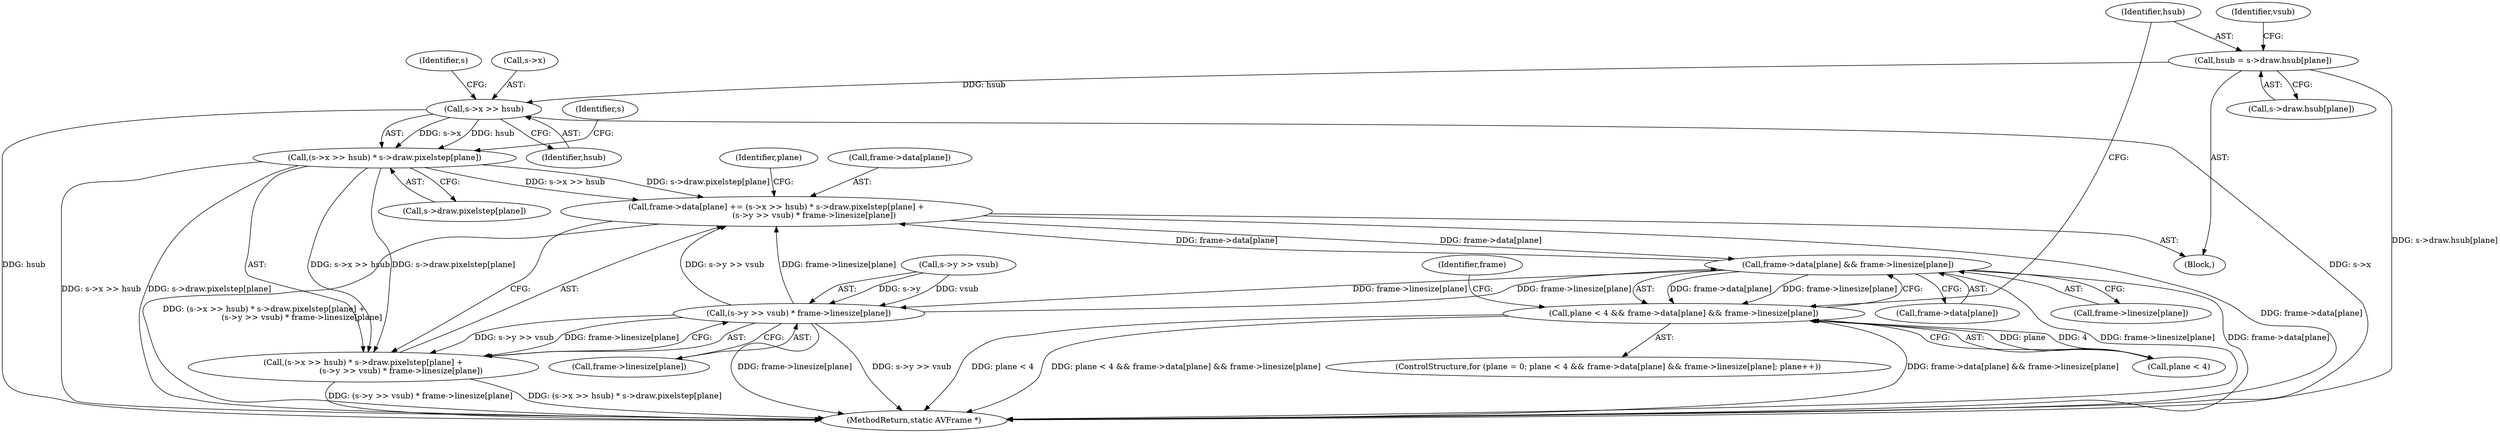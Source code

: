 digraph "0_FFmpeg_e43a0a232dbf6d3c161823c2e07c52e76227a1bc_8@pointer" {
"1000181" [label="(Call,hsub = s->draw.hsub[plane])"];
"1000208" [label="(Call,s->x >> hsub)"];
"1000207" [label="(Call,(s->x >> hsub) * s->draw.pixelstep[plane])"];
"1000200" [label="(Call,frame->data[plane] += (s->x >> hsub) * s->draw.pixelstep[plane] +\n                              (s->y >> vsub) * frame->linesize[plane])"];
"1000166" [label="(Call,frame->data[plane] && frame->linesize[plane])"];
"1000162" [label="(Call,plane < 4 && frame->data[plane] && frame->linesize[plane])"];
"1000220" [label="(Call,(s->y >> vsub) * frame->linesize[plane])"];
"1000206" [label="(Call,(s->x >> hsub) * s->draw.pixelstep[plane] +\n                              (s->y >> vsub) * frame->linesize[plane])"];
"1000226" [label="(Call,frame->linesize[plane])"];
"1000167" [label="(Call,frame->data[plane])"];
"1000183" [label="(Call,s->draw.hsub[plane])"];
"1000179" [label="(Block,)"];
"1000213" [label="(Call,s->draw.pixelstep[plane])"];
"1000233" [label="(MethodReturn,static AVFrame *)"];
"1000223" [label="(Identifier,s)"];
"1000221" [label="(Call,s->y >> vsub)"];
"1000172" [label="(Call,frame->linesize[plane])"];
"1000201" [label="(Call,frame->data[plane])"];
"1000163" [label="(Call,plane < 4)"];
"1000220" [label="(Call,(s->y >> vsub) * frame->linesize[plane])"];
"1000162" [label="(Call,plane < 4 && frame->data[plane] && frame->linesize[plane])"];
"1000181" [label="(Call,hsub = s->draw.hsub[plane])"];
"1000166" [label="(Call,frame->data[plane] && frame->linesize[plane])"];
"1000206" [label="(Call,(s->x >> hsub) * s->draw.pixelstep[plane] +\n                              (s->y >> vsub) * frame->linesize[plane])"];
"1000158" [label="(ControlStructure,for (plane = 0; plane < 4 && frame->data[plane] && frame->linesize[plane]; plane++))"];
"1000209" [label="(Call,s->x)"];
"1000212" [label="(Identifier,hsub)"];
"1000200" [label="(Call,frame->data[plane] += (s->x >> hsub) * s->draw.pixelstep[plane] +\n                              (s->y >> vsub) * frame->linesize[plane])"];
"1000192" [label="(Identifier,vsub)"];
"1000178" [label="(Identifier,plane)"];
"1000208" [label="(Call,s->x >> hsub)"];
"1000207" [label="(Call,(s->x >> hsub) * s->draw.pixelstep[plane])"];
"1000232" [label="(Identifier,frame)"];
"1000182" [label="(Identifier,hsub)"];
"1000216" [label="(Identifier,s)"];
"1000181" -> "1000179"  [label="AST: "];
"1000181" -> "1000183"  [label="CFG: "];
"1000182" -> "1000181"  [label="AST: "];
"1000183" -> "1000181"  [label="AST: "];
"1000192" -> "1000181"  [label="CFG: "];
"1000181" -> "1000233"  [label="DDG: s->draw.hsub[plane]"];
"1000181" -> "1000208"  [label="DDG: hsub"];
"1000208" -> "1000207"  [label="AST: "];
"1000208" -> "1000212"  [label="CFG: "];
"1000209" -> "1000208"  [label="AST: "];
"1000212" -> "1000208"  [label="AST: "];
"1000216" -> "1000208"  [label="CFG: "];
"1000208" -> "1000233"  [label="DDG: s->x"];
"1000208" -> "1000233"  [label="DDG: hsub"];
"1000208" -> "1000207"  [label="DDG: s->x"];
"1000208" -> "1000207"  [label="DDG: hsub"];
"1000207" -> "1000206"  [label="AST: "];
"1000207" -> "1000213"  [label="CFG: "];
"1000213" -> "1000207"  [label="AST: "];
"1000223" -> "1000207"  [label="CFG: "];
"1000207" -> "1000233"  [label="DDG: s->x >> hsub"];
"1000207" -> "1000233"  [label="DDG: s->draw.pixelstep[plane]"];
"1000207" -> "1000200"  [label="DDG: s->x >> hsub"];
"1000207" -> "1000200"  [label="DDG: s->draw.pixelstep[plane]"];
"1000207" -> "1000206"  [label="DDG: s->x >> hsub"];
"1000207" -> "1000206"  [label="DDG: s->draw.pixelstep[plane]"];
"1000200" -> "1000179"  [label="AST: "];
"1000200" -> "1000206"  [label="CFG: "];
"1000201" -> "1000200"  [label="AST: "];
"1000206" -> "1000200"  [label="AST: "];
"1000178" -> "1000200"  [label="CFG: "];
"1000200" -> "1000233"  [label="DDG: frame->data[plane]"];
"1000200" -> "1000233"  [label="DDG: (s->x >> hsub) * s->draw.pixelstep[plane] +\n                              (s->y >> vsub) * frame->linesize[plane]"];
"1000200" -> "1000166"  [label="DDG: frame->data[plane]"];
"1000220" -> "1000200"  [label="DDG: s->y >> vsub"];
"1000220" -> "1000200"  [label="DDG: frame->linesize[plane]"];
"1000166" -> "1000200"  [label="DDG: frame->data[plane]"];
"1000166" -> "1000162"  [label="AST: "];
"1000166" -> "1000167"  [label="CFG: "];
"1000166" -> "1000172"  [label="CFG: "];
"1000167" -> "1000166"  [label="AST: "];
"1000172" -> "1000166"  [label="AST: "];
"1000162" -> "1000166"  [label="CFG: "];
"1000166" -> "1000233"  [label="DDG: frame->linesize[plane]"];
"1000166" -> "1000233"  [label="DDG: frame->data[plane]"];
"1000166" -> "1000162"  [label="DDG: frame->data[plane]"];
"1000166" -> "1000162"  [label="DDG: frame->linesize[plane]"];
"1000220" -> "1000166"  [label="DDG: frame->linesize[plane]"];
"1000166" -> "1000220"  [label="DDG: frame->linesize[plane]"];
"1000162" -> "1000158"  [label="AST: "];
"1000162" -> "1000163"  [label="CFG: "];
"1000163" -> "1000162"  [label="AST: "];
"1000182" -> "1000162"  [label="CFG: "];
"1000232" -> "1000162"  [label="CFG: "];
"1000162" -> "1000233"  [label="DDG: frame->data[plane] && frame->linesize[plane]"];
"1000162" -> "1000233"  [label="DDG: plane < 4"];
"1000162" -> "1000233"  [label="DDG: plane < 4 && frame->data[plane] && frame->linesize[plane]"];
"1000163" -> "1000162"  [label="DDG: plane"];
"1000163" -> "1000162"  [label="DDG: 4"];
"1000220" -> "1000206"  [label="AST: "];
"1000220" -> "1000226"  [label="CFG: "];
"1000221" -> "1000220"  [label="AST: "];
"1000226" -> "1000220"  [label="AST: "];
"1000206" -> "1000220"  [label="CFG: "];
"1000220" -> "1000233"  [label="DDG: frame->linesize[plane]"];
"1000220" -> "1000233"  [label="DDG: s->y >> vsub"];
"1000220" -> "1000206"  [label="DDG: s->y >> vsub"];
"1000220" -> "1000206"  [label="DDG: frame->linesize[plane]"];
"1000221" -> "1000220"  [label="DDG: s->y"];
"1000221" -> "1000220"  [label="DDG: vsub"];
"1000206" -> "1000233"  [label="DDG: (s->x >> hsub) * s->draw.pixelstep[plane]"];
"1000206" -> "1000233"  [label="DDG: (s->y >> vsub) * frame->linesize[plane]"];
}
